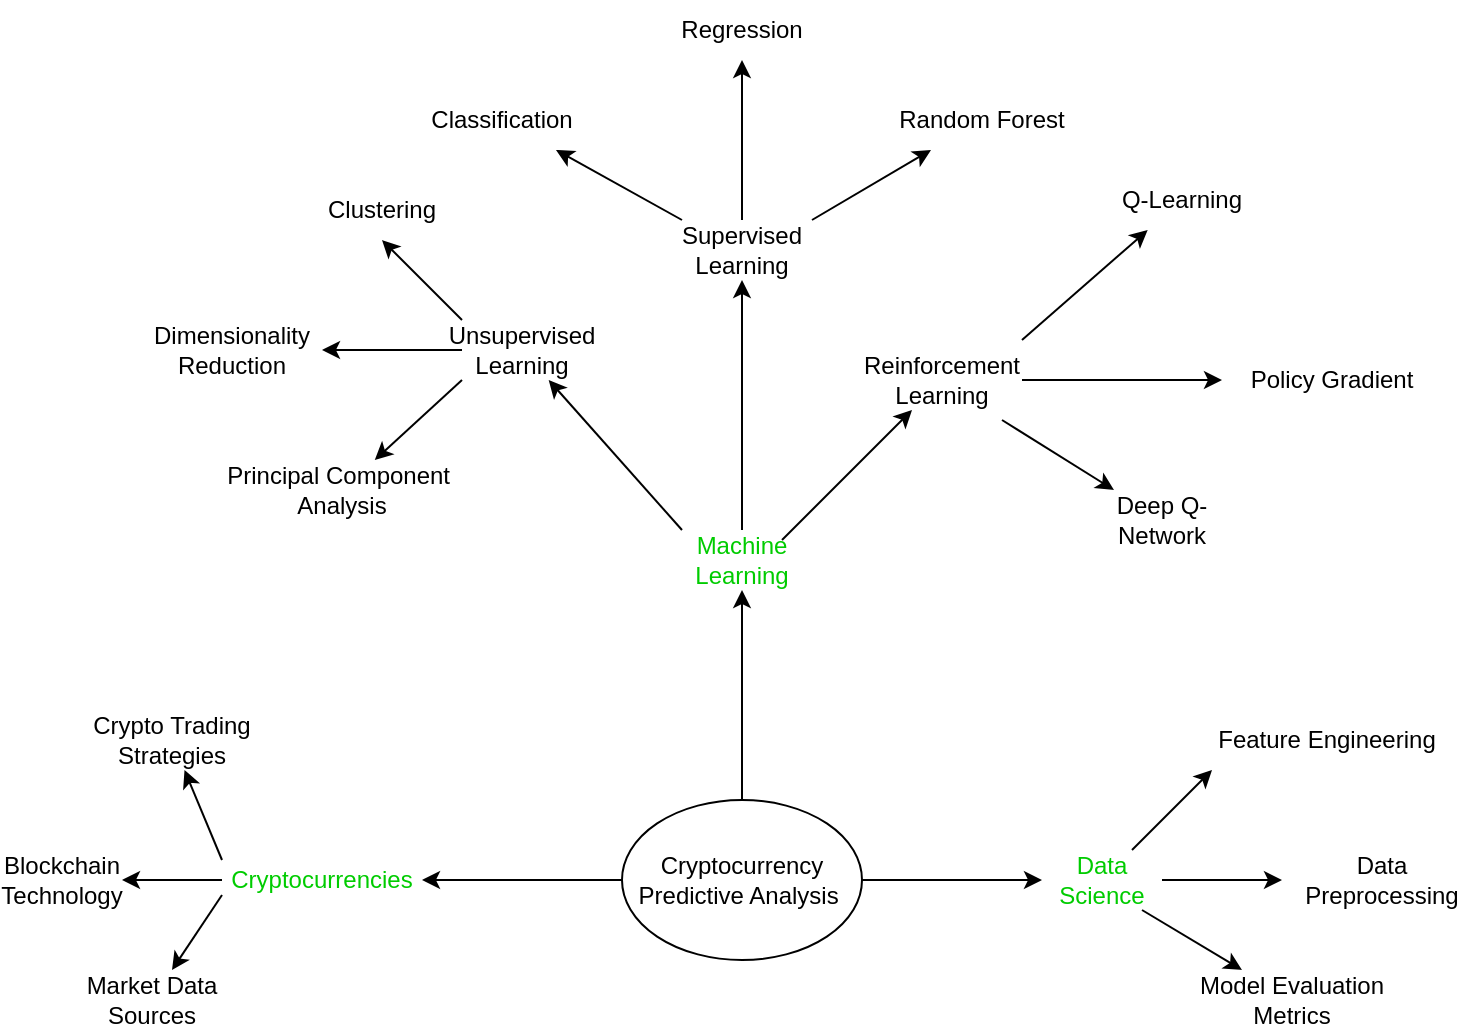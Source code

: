 <mxfile version="21.3.3" type="github">
  <diagram name="Page-1" id="ZTz36LxAwSWAAGCgFcuq">
    <mxGraphModel dx="1026" dy="1068" grid="1" gridSize="10" guides="1" tooltips="1" connect="1" arrows="1" fold="1" page="1" pageScale="1" pageWidth="850" pageHeight="1100" math="0" shadow="0">
      <root>
        <mxCell id="0" />
        <mxCell id="1" parent="0" />
        <mxCell id="00OLLtrCDSOxwrmiy8pi-4" style="edgeStyle=orthogonalEdgeStyle;rounded=0;orthogonalLoop=1;jettySize=auto;html=1;exitX=0;exitY=0.5;exitDx=0;exitDy=0;" parent="1" source="00OLLtrCDSOxwrmiy8pi-1" target="00OLLtrCDSOxwrmiy8pi-5" edge="1">
          <mxGeometry relative="1" as="geometry">
            <mxPoint x="200" y="650" as="targetPoint" />
          </mxGeometry>
        </mxCell>
        <mxCell id="00OLLtrCDSOxwrmiy8pi-7" style="edgeStyle=orthogonalEdgeStyle;rounded=0;orthogonalLoop=1;jettySize=auto;html=1;exitX=1;exitY=0.5;exitDx=0;exitDy=0;" parent="1" source="00OLLtrCDSOxwrmiy8pi-1" target="00OLLtrCDSOxwrmiy8pi-8" edge="1">
          <mxGeometry relative="1" as="geometry">
            <mxPoint x="600" y="650" as="targetPoint" />
          </mxGeometry>
        </mxCell>
        <mxCell id="00OLLtrCDSOxwrmiy8pi-11" style="edgeStyle=orthogonalEdgeStyle;rounded=0;orthogonalLoop=1;jettySize=auto;html=1;exitX=0.5;exitY=0;exitDx=0;exitDy=0;" parent="1" source="00OLLtrCDSOxwrmiy8pi-1" target="00OLLtrCDSOxwrmiy8pi-12" edge="1">
          <mxGeometry relative="1" as="geometry">
            <mxPoint x="420" y="490" as="targetPoint" />
          </mxGeometry>
        </mxCell>
        <mxCell id="00OLLtrCDSOxwrmiy8pi-1" value="Cryptocurrency Predictive Analysis&amp;nbsp;" style="ellipse;whiteSpace=wrap;html=1;" parent="1" vertex="1">
          <mxGeometry x="360" y="610" width="120" height="80" as="geometry" />
        </mxCell>
        <mxCell id="00OLLtrCDSOxwrmiy8pi-29" style="edgeStyle=orthogonalEdgeStyle;rounded=0;orthogonalLoop=1;jettySize=auto;html=1;" parent="1" source="00OLLtrCDSOxwrmiy8pi-5" target="00OLLtrCDSOxwrmiy8pi-32" edge="1">
          <mxGeometry relative="1" as="geometry">
            <mxPoint x="80" y="650" as="targetPoint" />
          </mxGeometry>
        </mxCell>
        <mxCell id="00OLLtrCDSOxwrmiy8pi-5" value="&lt;font color=&quot;#00cc00&quot;&gt;Cryptocurrencies&lt;/font&gt;" style="text;html=1;strokeColor=none;fillColor=none;align=center;verticalAlign=middle;whiteSpace=wrap;rounded=0;" parent="1" vertex="1">
          <mxGeometry x="160" y="635" width="100" height="30" as="geometry" />
        </mxCell>
        <mxCell id="00OLLtrCDSOxwrmiy8pi-8" value="&lt;font color=&quot;#00cc00&quot;&gt;Data Science&lt;/font&gt;" style="text;html=1;strokeColor=none;fillColor=none;align=center;verticalAlign=middle;whiteSpace=wrap;rounded=0;" parent="1" vertex="1">
          <mxGeometry x="570" y="635" width="60" height="30" as="geometry" />
        </mxCell>
        <mxCell id="00OLLtrCDSOxwrmiy8pi-15" style="edgeStyle=orthogonalEdgeStyle;rounded=0;orthogonalLoop=1;jettySize=auto;html=1;entryX=0.5;entryY=1;entryDx=0;entryDy=0;" parent="1" source="00OLLtrCDSOxwrmiy8pi-12" edge="1" target="00OLLtrCDSOxwrmiy8pi-16">
          <mxGeometry relative="1" as="geometry">
            <mxPoint x="420" y="380" as="targetPoint" />
          </mxGeometry>
        </mxCell>
        <mxCell id="00OLLtrCDSOxwrmiy8pi-12" value="&lt;font color=&quot;#00cc00&quot;&gt;Machine Learning&lt;/font&gt;" style="text;html=1;strokeColor=none;fillColor=none;align=center;verticalAlign=middle;whiteSpace=wrap;rounded=0;" parent="1" vertex="1">
          <mxGeometry x="390" y="475" width="60" height="30" as="geometry" />
        </mxCell>
        <mxCell id="00OLLtrCDSOxwrmiy8pi-23" value="" style="endArrow=classic;html=1;rounded=0;exitX=0;exitY=0;exitDx=0;exitDy=0;" parent="1" source="00OLLtrCDSOxwrmiy8pi-12" target="00OLLtrCDSOxwrmiy8pi-24" edge="1">
          <mxGeometry width="50" height="50" relative="1" as="geometry">
            <mxPoint x="400" y="650" as="sourcePoint" />
            <mxPoint x="320" y="400" as="targetPoint" />
          </mxGeometry>
        </mxCell>
        <mxCell id="NbxrWg3gHgj983J8b2aV-6" style="edgeStyle=orthogonalEdgeStyle;rounded=0;orthogonalLoop=1;jettySize=auto;html=1;exitX=0;exitY=0.5;exitDx=0;exitDy=0;" edge="1" parent="1" source="00OLLtrCDSOxwrmiy8pi-24" target="NbxrWg3gHgj983J8b2aV-7">
          <mxGeometry relative="1" as="geometry">
            <mxPoint x="190" y="385" as="targetPoint" />
          </mxGeometry>
        </mxCell>
        <mxCell id="00OLLtrCDSOxwrmiy8pi-24" value="Unsupervised&lt;br&gt;Learning" style="text;html=1;strokeColor=none;fillColor=none;align=center;verticalAlign=middle;whiteSpace=wrap;rounded=0;" parent="1" vertex="1">
          <mxGeometry x="280" y="370" width="60" height="30" as="geometry" />
        </mxCell>
        <mxCell id="00OLLtrCDSOxwrmiy8pi-25" value="" style="endArrow=classic;html=1;rounded=0;" parent="1" target="00OLLtrCDSOxwrmiy8pi-27" edge="1">
          <mxGeometry width="50" height="50" relative="1" as="geometry">
            <mxPoint x="440" y="480" as="sourcePoint" />
            <mxPoint x="520" y="400" as="targetPoint" />
          </mxGeometry>
        </mxCell>
        <mxCell id="00OLLtrCDSOxwrmiy8pi-27" value="Reinforcement Learning" style="text;html=1;strokeColor=none;fillColor=none;align=center;verticalAlign=middle;whiteSpace=wrap;rounded=0;" parent="1" vertex="1">
          <mxGeometry x="490" y="385" width="60" height="30" as="geometry" />
        </mxCell>
        <mxCell id="00OLLtrCDSOxwrmiy8pi-28" value="" style="endArrow=classic;html=1;rounded=0;exitX=0;exitY=0.75;exitDx=0;exitDy=0;" parent="1" source="00OLLtrCDSOxwrmiy8pi-5" target="00OLLtrCDSOxwrmiy8pi-37" edge="1">
          <mxGeometry width="50" height="50" relative="1" as="geometry">
            <mxPoint x="185" y="715" as="sourcePoint" />
            <mxPoint x="120" y="710" as="targetPoint" />
          </mxGeometry>
        </mxCell>
        <mxCell id="00OLLtrCDSOxwrmiy8pi-32" value="Blockchain Technology" style="text;html=1;strokeColor=none;fillColor=none;align=center;verticalAlign=middle;whiteSpace=wrap;rounded=0;" parent="1" vertex="1">
          <mxGeometry x="50" y="635" width="60" height="30" as="geometry" />
        </mxCell>
        <mxCell id="00OLLtrCDSOxwrmiy8pi-34" value="" style="endArrow=classic;html=1;rounded=0;" parent="1" target="00OLLtrCDSOxwrmiy8pi-36" edge="1">
          <mxGeometry width="50" height="50" relative="1" as="geometry">
            <mxPoint x="160" y="640" as="sourcePoint" />
            <mxPoint x="120" y="580" as="targetPoint" />
          </mxGeometry>
        </mxCell>
        <mxCell id="00OLLtrCDSOxwrmiy8pi-36" value="Crypto Trading Strategies" style="text;html=1;strokeColor=none;fillColor=none;align=center;verticalAlign=middle;whiteSpace=wrap;rounded=0;" parent="1" vertex="1">
          <mxGeometry x="90" y="565" width="90" height="30" as="geometry" />
        </mxCell>
        <mxCell id="00OLLtrCDSOxwrmiy8pi-37" value="Market Data Sources" style="text;html=1;strokeColor=none;fillColor=none;align=center;verticalAlign=middle;whiteSpace=wrap;rounded=0;" parent="1" vertex="1">
          <mxGeometry x="90" y="695" width="70" height="30" as="geometry" />
        </mxCell>
        <mxCell id="NbxrWg3gHgj983J8b2aV-2" value="" style="endArrow=classic;html=1;rounded=0;exitX=0;exitY=0;exitDx=0;exitDy=0;entryX=0.5;entryY=1;entryDx=0;entryDy=0;" edge="1" parent="1" source="00OLLtrCDSOxwrmiy8pi-24" target="NbxrWg3gHgj983J8b2aV-5">
          <mxGeometry width="50" height="50" relative="1" as="geometry">
            <mxPoint x="270" y="370" as="sourcePoint" />
            <mxPoint x="240" y="330" as="targetPoint" />
          </mxGeometry>
        </mxCell>
        <mxCell id="NbxrWg3gHgj983J8b2aV-5" value="Clustering" style="text;html=1;strokeColor=none;fillColor=none;align=center;verticalAlign=middle;whiteSpace=wrap;rounded=0;" vertex="1" parent="1">
          <mxGeometry x="210" y="300" width="60" height="30" as="geometry" />
        </mxCell>
        <mxCell id="NbxrWg3gHgj983J8b2aV-7" value="Dimensionality&lt;br&gt;Reduction" style="text;html=1;strokeColor=none;fillColor=none;align=center;verticalAlign=middle;whiteSpace=wrap;rounded=0;" vertex="1" parent="1">
          <mxGeometry x="120" y="370" width="90" height="30" as="geometry" />
        </mxCell>
        <mxCell id="NbxrWg3gHgj983J8b2aV-10" value="" style="endArrow=classic;html=1;rounded=0;exitX=0;exitY=1;exitDx=0;exitDy=0;" edge="1" parent="1" source="00OLLtrCDSOxwrmiy8pi-24" target="NbxrWg3gHgj983J8b2aV-11">
          <mxGeometry width="50" height="50" relative="1" as="geometry">
            <mxPoint x="270" y="490" as="sourcePoint" />
            <mxPoint x="240" y="440" as="targetPoint" />
          </mxGeometry>
        </mxCell>
        <mxCell id="NbxrWg3gHgj983J8b2aV-11" value="Principal Component&amp;nbsp;&lt;br&gt;Analysis" style="text;html=1;strokeColor=none;fillColor=none;align=center;verticalAlign=middle;whiteSpace=wrap;rounded=0;" vertex="1" parent="1">
          <mxGeometry x="160" y="440" width="120" height="30" as="geometry" />
        </mxCell>
        <mxCell id="NbxrWg3gHgj983J8b2aV-14" value="" style="endArrow=classic;html=1;rounded=0;" edge="1" parent="1" source="00OLLtrCDSOxwrmiy8pi-16" target="NbxrWg3gHgj983J8b2aV-15">
          <mxGeometry width="50" height="50" relative="1" as="geometry">
            <mxPoint x="420" y="350" as="sourcePoint" />
            <mxPoint x="420" y="280" as="targetPoint" />
          </mxGeometry>
        </mxCell>
        <mxCell id="NbxrWg3gHgj983J8b2aV-15" value="Regression" style="text;html=1;strokeColor=none;fillColor=none;align=center;verticalAlign=middle;whiteSpace=wrap;rounded=0;" vertex="1" parent="1">
          <mxGeometry x="390" y="210" width="60" height="30" as="geometry" />
        </mxCell>
        <mxCell id="NbxrWg3gHgj983J8b2aV-16" value="" style="endArrow=classic;html=1;rounded=0;" edge="1" parent="1" target="NbxrWg3gHgj983J8b2aV-18">
          <mxGeometry width="50" height="50" relative="1" as="geometry">
            <mxPoint x="390" y="320" as="sourcePoint" />
            <mxPoint x="340" y="270" as="targetPoint" />
          </mxGeometry>
        </mxCell>
        <mxCell id="NbxrWg3gHgj983J8b2aV-17" value="" style="endArrow=classic;html=1;rounded=0;" edge="1" parent="1" target="00OLLtrCDSOxwrmiy8pi-16">
          <mxGeometry width="50" height="50" relative="1" as="geometry">
            <mxPoint x="420" y="350" as="sourcePoint" />
            <mxPoint x="420" y="295" as="targetPoint" />
          </mxGeometry>
        </mxCell>
        <mxCell id="00OLLtrCDSOxwrmiy8pi-16" value="Supervised Learning" style="text;html=1;strokeColor=none;fillColor=none;align=center;verticalAlign=middle;whiteSpace=wrap;rounded=0;" parent="1" vertex="1">
          <mxGeometry x="390" y="320" width="60" height="30" as="geometry" />
        </mxCell>
        <mxCell id="NbxrWg3gHgj983J8b2aV-18" value="Classification" style="text;html=1;strokeColor=none;fillColor=none;align=center;verticalAlign=middle;whiteSpace=wrap;rounded=0;" vertex="1" parent="1">
          <mxGeometry x="270" y="255" width="60" height="30" as="geometry" />
        </mxCell>
        <mxCell id="NbxrWg3gHgj983J8b2aV-19" value="" style="endArrow=classic;html=1;rounded=0;" edge="1" parent="1" target="NbxrWg3gHgj983J8b2aV-20">
          <mxGeometry width="50" height="50" relative="1" as="geometry">
            <mxPoint x="455" y="320" as="sourcePoint" />
            <mxPoint x="510" y="270" as="targetPoint" />
          </mxGeometry>
        </mxCell>
        <mxCell id="NbxrWg3gHgj983J8b2aV-20" value="Random Forest" style="text;html=1;strokeColor=none;fillColor=none;align=center;verticalAlign=middle;whiteSpace=wrap;rounded=0;" vertex="1" parent="1">
          <mxGeometry x="480" y="255" width="120" height="30" as="geometry" />
        </mxCell>
        <mxCell id="NbxrWg3gHgj983J8b2aV-21" value="" style="endArrow=classic;html=1;rounded=0;" edge="1" parent="1" target="NbxrWg3gHgj983J8b2aV-22">
          <mxGeometry width="50" height="50" relative="1" as="geometry">
            <mxPoint x="560" y="400" as="sourcePoint" />
            <mxPoint x="630" y="400" as="targetPoint" />
          </mxGeometry>
        </mxCell>
        <mxCell id="NbxrWg3gHgj983J8b2aV-22" value="Policy Gradient" style="text;html=1;strokeColor=none;fillColor=none;align=center;verticalAlign=middle;whiteSpace=wrap;rounded=0;" vertex="1" parent="1">
          <mxGeometry x="660" y="385" width="110" height="30" as="geometry" />
        </mxCell>
        <mxCell id="NbxrWg3gHgj983J8b2aV-24" value="" style="endArrow=classic;html=1;rounded=0;" edge="1" parent="1" target="NbxrWg3gHgj983J8b2aV-25">
          <mxGeometry width="50" height="50" relative="1" as="geometry">
            <mxPoint x="560" y="380" as="sourcePoint" />
            <mxPoint x="630" y="310" as="targetPoint" />
          </mxGeometry>
        </mxCell>
        <mxCell id="NbxrWg3gHgj983J8b2aV-25" value="Q-Learning" style="text;html=1;strokeColor=none;fillColor=none;align=center;verticalAlign=middle;whiteSpace=wrap;rounded=0;" vertex="1" parent="1">
          <mxGeometry x="600" y="295" width="80" height="30" as="geometry" />
        </mxCell>
        <mxCell id="NbxrWg3gHgj983J8b2aV-26" value="" style="endArrow=classic;html=1;rounded=0;" edge="1" parent="1" target="NbxrWg3gHgj983J8b2aV-27">
          <mxGeometry width="50" height="50" relative="1" as="geometry">
            <mxPoint x="550" y="420" as="sourcePoint" />
            <mxPoint x="630" y="470" as="targetPoint" />
          </mxGeometry>
        </mxCell>
        <mxCell id="NbxrWg3gHgj983J8b2aV-27" value="Deep Q-Network" style="text;html=1;strokeColor=none;fillColor=none;align=center;verticalAlign=middle;whiteSpace=wrap;rounded=0;" vertex="1" parent="1">
          <mxGeometry x="600" y="455" width="60" height="30" as="geometry" />
        </mxCell>
        <mxCell id="NbxrWg3gHgj983J8b2aV-29" value="Feature Engineering" style="text;html=1;strokeColor=none;fillColor=none;align=center;verticalAlign=middle;whiteSpace=wrap;rounded=0;" vertex="1" parent="1">
          <mxGeometry x="655" y="565" width="115" height="30" as="geometry" />
        </mxCell>
        <mxCell id="NbxrWg3gHgj983J8b2aV-30" value="" style="endArrow=classic;html=1;rounded=0;exitX=1;exitY=0.5;exitDx=0;exitDy=0;" edge="1" parent="1" source="00OLLtrCDSOxwrmiy8pi-8" target="NbxrWg3gHgj983J8b2aV-31">
          <mxGeometry width="50" height="50" relative="1" as="geometry">
            <mxPoint x="640" y="650" as="sourcePoint" />
            <mxPoint x="710" y="649.5" as="targetPoint" />
          </mxGeometry>
        </mxCell>
        <mxCell id="NbxrWg3gHgj983J8b2aV-31" value="Data Preprocessing" style="text;html=1;strokeColor=none;fillColor=none;align=center;verticalAlign=middle;whiteSpace=wrap;rounded=0;" vertex="1" parent="1">
          <mxGeometry x="690" y="635" width="100" height="30" as="geometry" />
        </mxCell>
        <mxCell id="NbxrWg3gHgj983J8b2aV-32" value="" style="endArrow=classic;html=1;rounded=0;" edge="1" parent="1" target="NbxrWg3gHgj983J8b2aV-33">
          <mxGeometry width="50" height="50" relative="1" as="geometry">
            <mxPoint x="620" y="665" as="sourcePoint" />
            <mxPoint x="670" y="720" as="targetPoint" />
          </mxGeometry>
        </mxCell>
        <mxCell id="NbxrWg3gHgj983J8b2aV-33" value="Model Evaluation Metrics" style="text;html=1;strokeColor=none;fillColor=none;align=center;verticalAlign=middle;whiteSpace=wrap;rounded=0;" vertex="1" parent="1">
          <mxGeometry x="630" y="695" width="130" height="30" as="geometry" />
        </mxCell>
        <mxCell id="NbxrWg3gHgj983J8b2aV-34" value="" style="endArrow=classic;html=1;rounded=0;entryX=0;entryY=1;entryDx=0;entryDy=0;" edge="1" parent="1" target="NbxrWg3gHgj983J8b2aV-29">
          <mxGeometry width="50" height="50" relative="1" as="geometry">
            <mxPoint x="615" y="635" as="sourcePoint" />
            <mxPoint x="665" y="585" as="targetPoint" />
          </mxGeometry>
        </mxCell>
      </root>
    </mxGraphModel>
  </diagram>
</mxfile>
